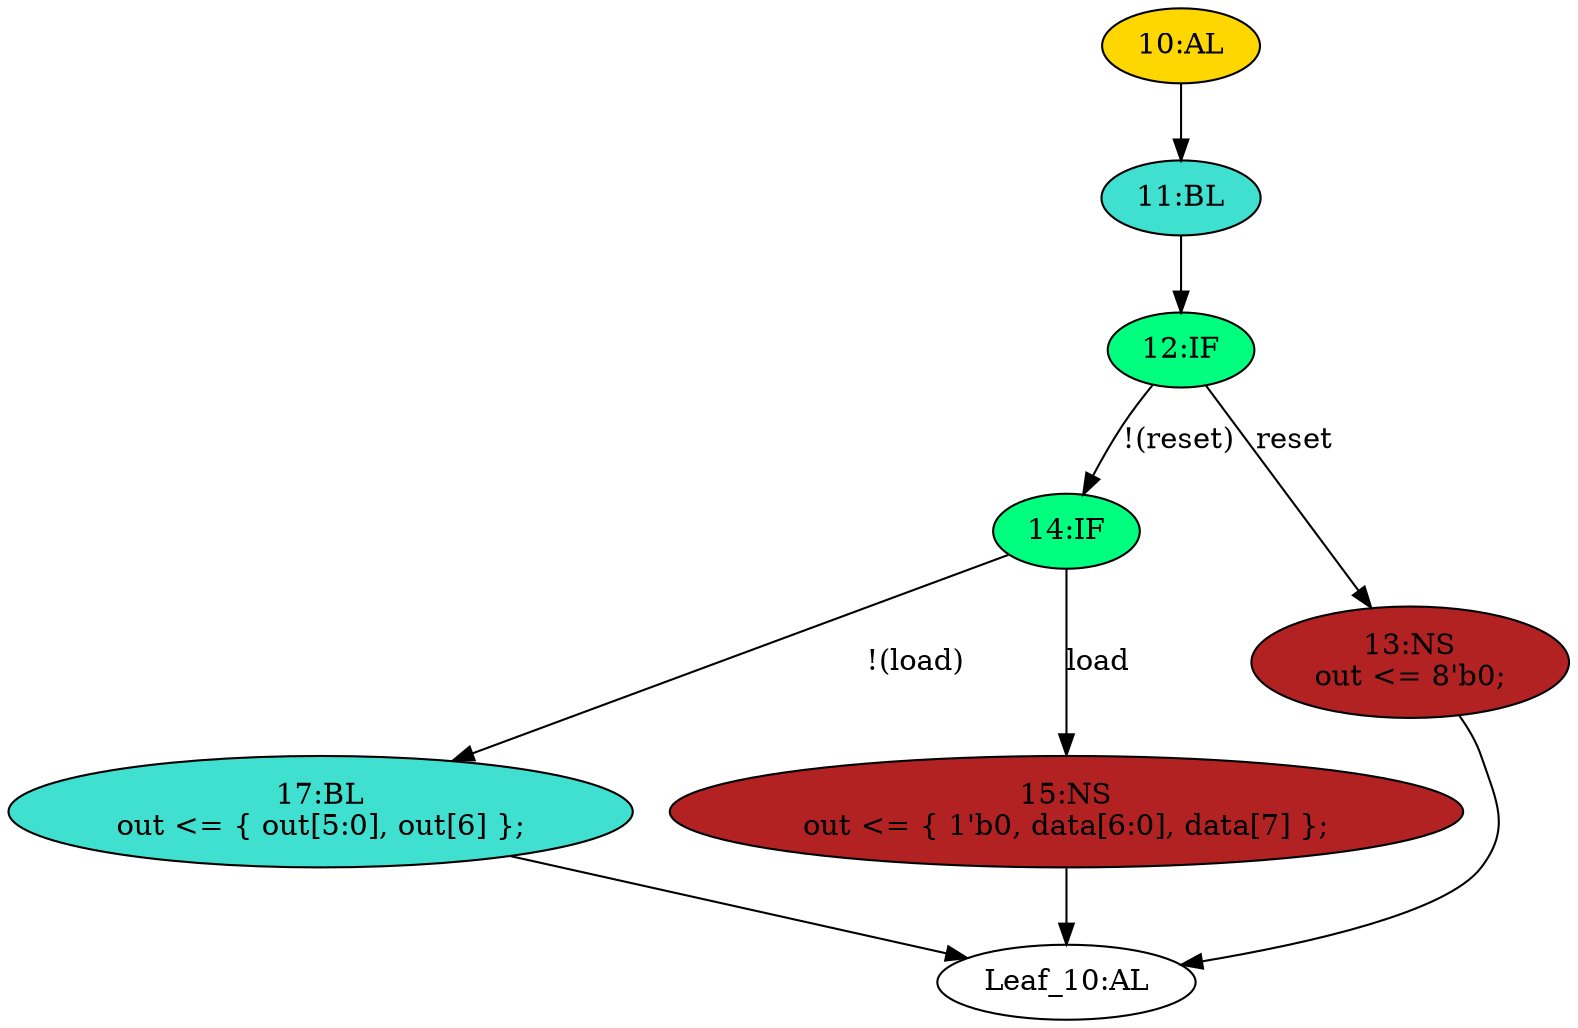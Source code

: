 strict digraph "" {
	node [label="\N"];
	"10:AL"	[ast="<pyverilog.vparser.ast.Always object at 0x7f1c3305dfd0>",
		clk_sens=True,
		fillcolor=gold,
		label="10:AL",
		sens="['clk', 'reset']",
		statements="[]",
		style=filled,
		typ=Always,
		use_var="['load', 'reset', 'data', 'out']"];
	"11:BL"	[ast="<pyverilog.vparser.ast.Block object at 0x7f1c329216d0>",
		fillcolor=turquoise,
		label="11:BL",
		statements="[]",
		style=filled,
		typ=Block];
	"10:AL" -> "11:BL"	[cond="[]",
		lineno=None];
	"12:IF"	[ast="<pyverilog.vparser.ast.IfStatement object at 0x7f1c32921690>",
		fillcolor=springgreen,
		label="12:IF",
		statements="[]",
		style=filled,
		typ=IfStatement];
	"14:IF"	[ast="<pyverilog.vparser.ast.IfStatement object at 0x7f1c329218d0>",
		fillcolor=springgreen,
		label="14:IF",
		statements="[]",
		style=filled,
		typ=IfStatement];
	"12:IF" -> "14:IF"	[cond="['reset']",
		label="!(reset)",
		lineno=12];
	"13:NS"	[ast="<pyverilog.vparser.ast.NonblockingSubstitution object at 0x7f1c3292b650>",
		fillcolor=firebrick,
		label="13:NS
out <= 8'b0;",
		statements="[<pyverilog.vparser.ast.NonblockingSubstitution object at 0x7f1c3292b650>]",
		style=filled,
		typ=NonblockingSubstitution];
	"12:IF" -> "13:NS"	[cond="['reset']",
		label=reset,
		lineno=12];
	"17:BL"	[ast="<pyverilog.vparser.ast.Block object at 0x7f1c32921910>",
		fillcolor=turquoise,
		label="17:BL
out <= { out[5:0], out[6] };",
		statements="[<pyverilog.vparser.ast.NonblockingSubstitution object at 0x7f1c32921850>]",
		style=filled,
		typ=Block];
	"Leaf_10:AL"	[def_var="['out']",
		label="Leaf_10:AL"];
	"17:BL" -> "Leaf_10:AL"	[cond="[]",
		lineno=None];
	"11:BL" -> "12:IF"	[cond="[]",
		lineno=None];
	"14:IF" -> "17:BL"	[cond="['load']",
		label="!(load)",
		lineno=14];
	"15:NS"	[ast="<pyverilog.vparser.ast.NonblockingSubstitution object at 0x7f1c3292b2d0>",
		fillcolor=firebrick,
		label="15:NS
out <= { 1'b0, data[6:0], data[7] };",
		statements="[<pyverilog.vparser.ast.NonblockingSubstitution object at 0x7f1c3292b2d0>]",
		style=filled,
		typ=NonblockingSubstitution];
	"14:IF" -> "15:NS"	[cond="['load']",
		label=load,
		lineno=14];
	"15:NS" -> "Leaf_10:AL"	[cond="[]",
		lineno=None];
	"13:NS" -> "Leaf_10:AL"	[cond="[]",
		lineno=None];
}
